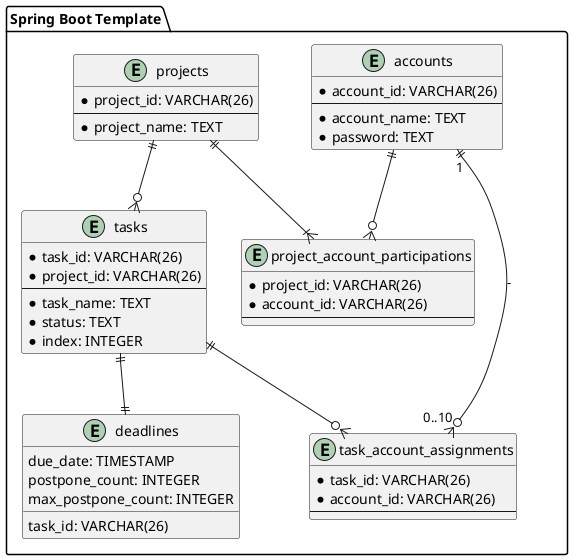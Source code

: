 @startuml
package "Spring Boot Template" {
  entity accounts {
    * account_id: VARCHAR(26)
    --
    * account_name: TEXT
    * password: TEXT
  }

  entity projects {
    * project_id: VARCHAR(26)
    --
    * project_name: TEXT
  }

  entity project_account_participations {
    * project_id: VARCHAR(26)
    * account_id: VARCHAR(26)
    --
  }

  accounts ||--o{ project_account_participations
  projects ||--|{ project_account_participations

  entity tasks {
    * task_id: VARCHAR(26)
    * project_id: VARCHAR(26)
    --
    * task_name: TEXT
    * status: TEXT
    * index: INTEGER
  }

  projects ||--o{ tasks

  entity task_account_assignments {
    * task_id: VARCHAR(26)
    * account_id: VARCHAR(26)
    --
  }

  accounts ||--o{ task_account_assignments: "1" - "0..10"
  tasks ||--o{ task_account_assignments

  entity deadlines {
    task_id: VARCHAR(26)
    due_date: TIMESTAMP
    postpone_count: INTEGER
    max_postpone_count: INTEGER
  }

  tasks ||--|| deadlines
}
@enduml
